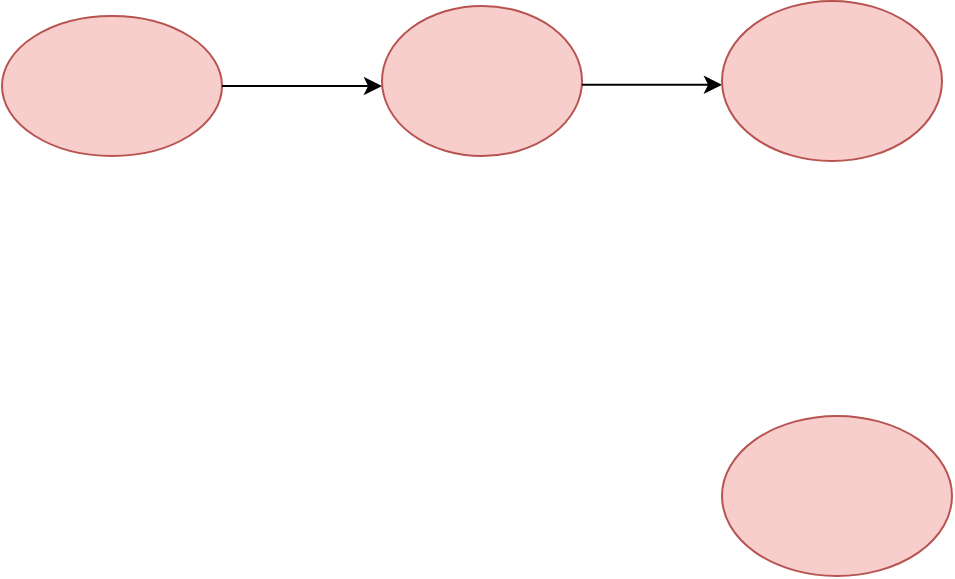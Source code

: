 <mxfile version="17.1.3" type="github">
  <diagram id="HK1vYaXFGeP86o5CCqgt" name="第 1 页">
    <mxGraphModel dx="920" dy="461" grid="1" gridSize="10" guides="1" tooltips="1" connect="1" arrows="1" fold="1" page="1" pageScale="1" pageWidth="827" pageHeight="1169" math="0" shadow="0">
      <root>
        <mxCell id="0" />
        <mxCell id="1" parent="0" />
        <mxCell id="KmF9daMEDYKna3JM57QB-1" value="" style="ellipse;whiteSpace=wrap;html=1;fillColor=#f8cecc;strokeColor=#b85450;" vertex="1" parent="1">
          <mxGeometry x="130" y="100" width="110" height="70" as="geometry" />
        </mxCell>
        <mxCell id="KmF9daMEDYKna3JM57QB-2" value="" style="ellipse;whiteSpace=wrap;html=1;fillColor=#f8cecc;strokeColor=#b85450;" vertex="1" parent="1">
          <mxGeometry x="320" y="95" width="100" height="75" as="geometry" />
        </mxCell>
        <mxCell id="KmF9daMEDYKna3JM57QB-3" value="" style="endArrow=classic;html=1;rounded=0;exitX=1;exitY=0.5;exitDx=0;exitDy=0;" edge="1" parent="1" source="KmF9daMEDYKna3JM57QB-1">
          <mxGeometry width="50" height="50" relative="1" as="geometry">
            <mxPoint x="280" y="200" as="sourcePoint" />
            <mxPoint x="320" y="135" as="targetPoint" />
          </mxGeometry>
        </mxCell>
        <mxCell id="KmF9daMEDYKna3JM57QB-5" value="" style="endArrow=classic;html=1;rounded=0;" edge="1" parent="1">
          <mxGeometry width="50" height="50" relative="1" as="geometry">
            <mxPoint x="420" y="134.41" as="sourcePoint" />
            <mxPoint x="490" y="134.41" as="targetPoint" />
          </mxGeometry>
        </mxCell>
        <mxCell id="KmF9daMEDYKna3JM57QB-6" value="" style="ellipse;whiteSpace=wrap;html=1;fillColor=#f8cecc;strokeColor=#b85450;" vertex="1" parent="1">
          <mxGeometry x="490" y="92.5" width="110" height="80" as="geometry" />
        </mxCell>
        <mxCell id="KmF9daMEDYKna3JM57QB-7" value="" style="ellipse;whiteSpace=wrap;html=1;fillColor=#f8cecc;strokeColor=#b85450;" vertex="1" parent="1">
          <mxGeometry x="490" y="300" width="115" height="80" as="geometry" />
        </mxCell>
      </root>
    </mxGraphModel>
  </diagram>
</mxfile>
